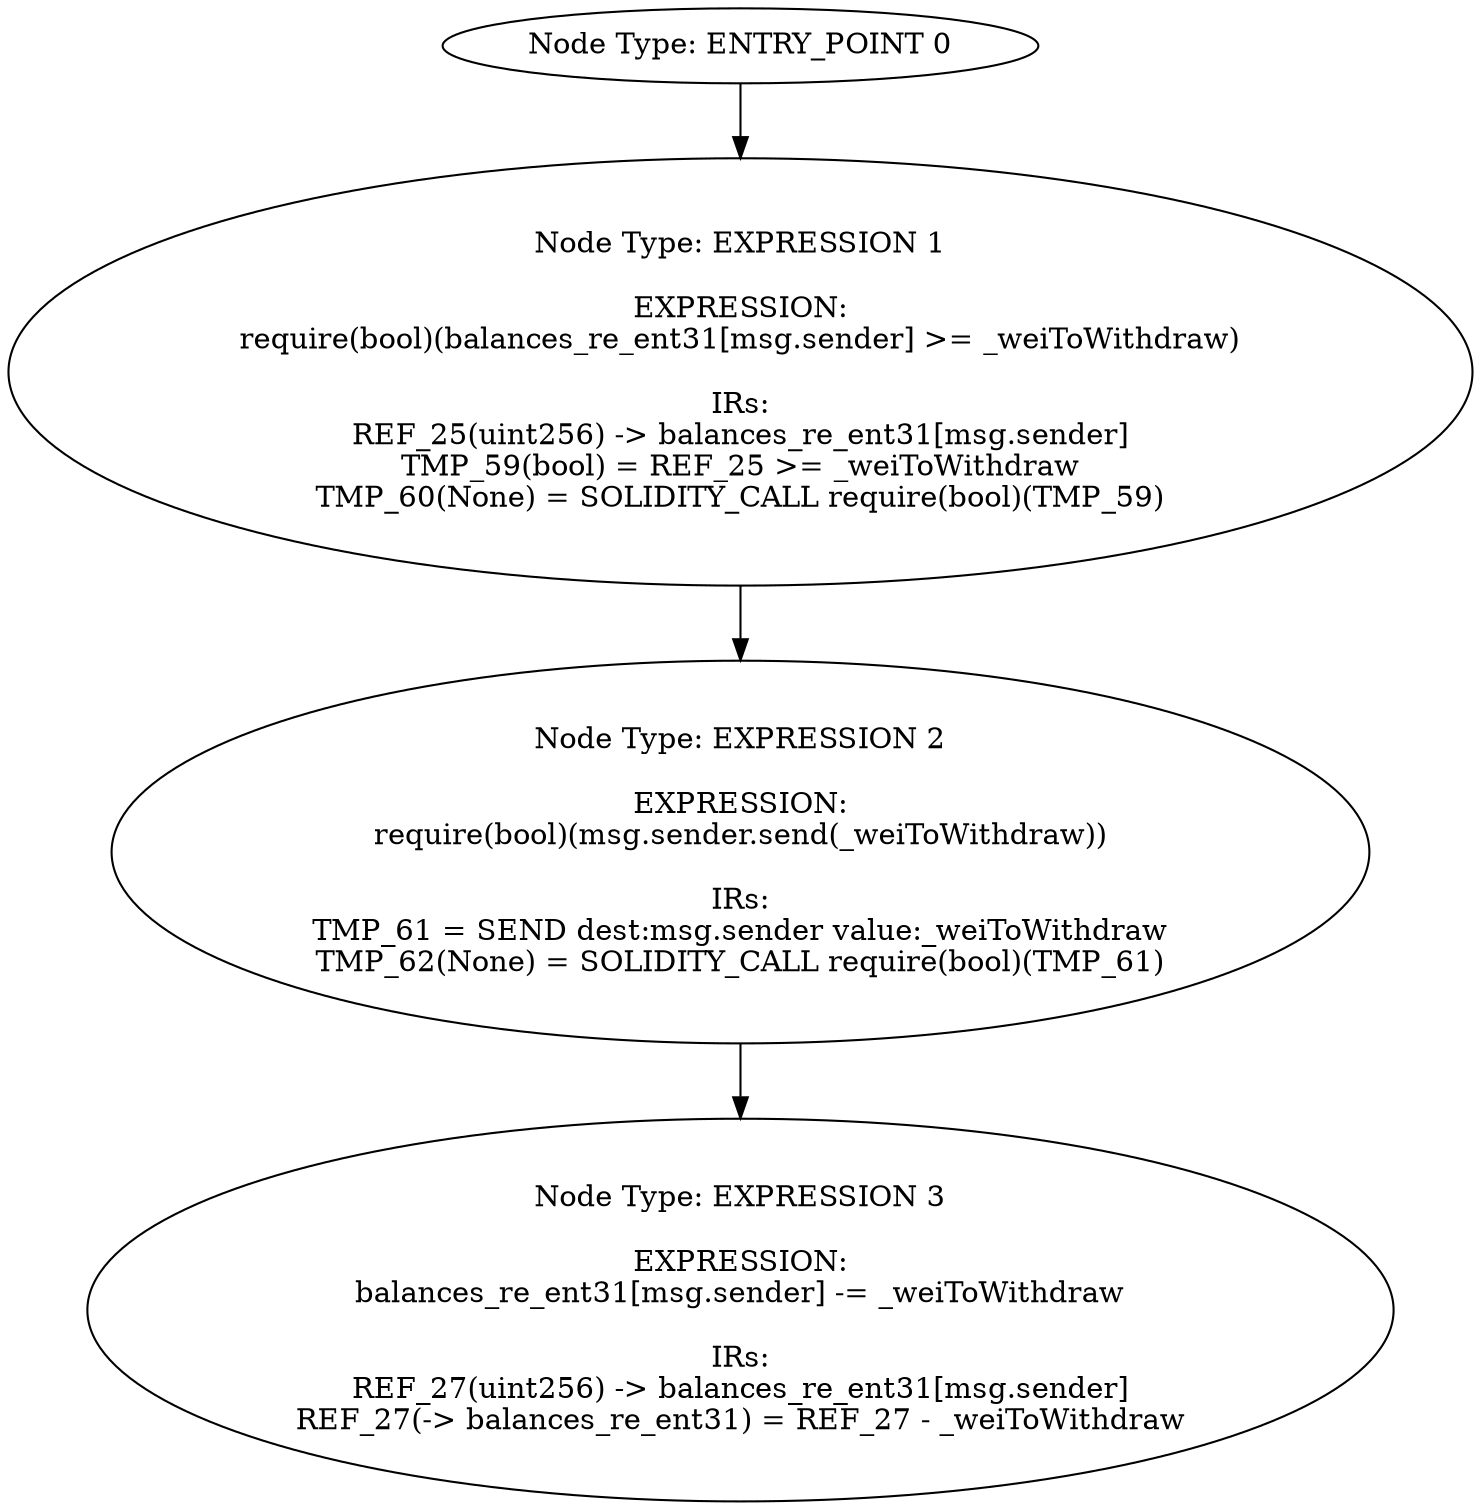 digraph{
0[label="Node Type: ENTRY_POINT 0
"];
0->1;
1[label="Node Type: EXPRESSION 1

EXPRESSION:
require(bool)(balances_re_ent31[msg.sender] >= _weiToWithdraw)

IRs:
REF_25(uint256) -> balances_re_ent31[msg.sender]
TMP_59(bool) = REF_25 >= _weiToWithdraw
TMP_60(None) = SOLIDITY_CALL require(bool)(TMP_59)"];
1->2;
2[label="Node Type: EXPRESSION 2

EXPRESSION:
require(bool)(msg.sender.send(_weiToWithdraw))

IRs:
TMP_61 = SEND dest:msg.sender value:_weiToWithdraw
TMP_62(None) = SOLIDITY_CALL require(bool)(TMP_61)"];
2->3;
3[label="Node Type: EXPRESSION 3

EXPRESSION:
balances_re_ent31[msg.sender] -= _weiToWithdraw

IRs:
REF_27(uint256) -> balances_re_ent31[msg.sender]
REF_27(-> balances_re_ent31) = REF_27 - _weiToWithdraw"];
}
